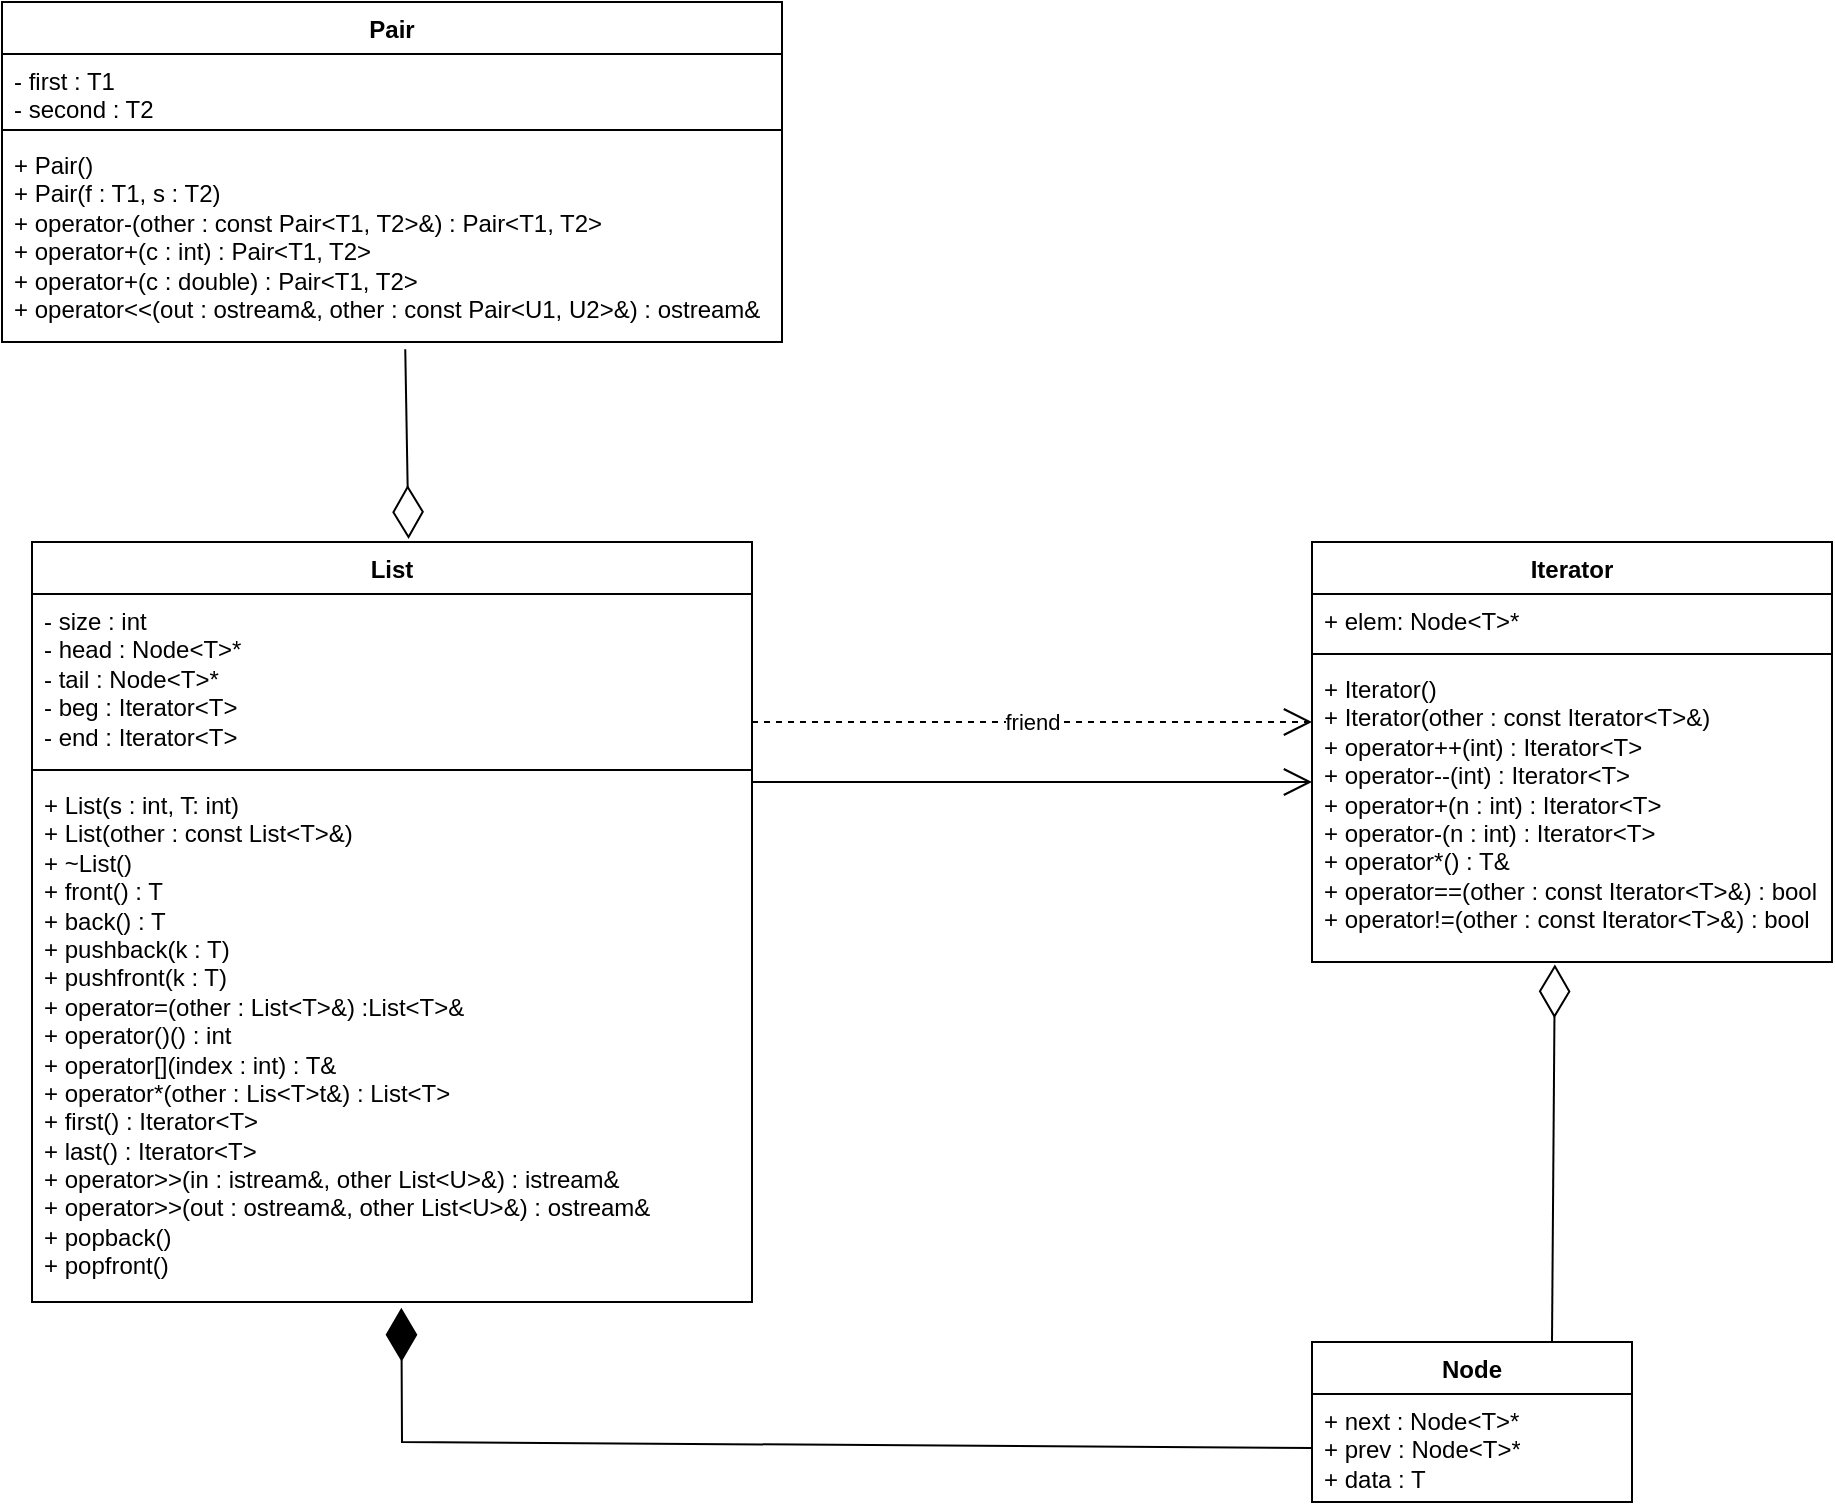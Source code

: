 <mxfile version="26.0.9">
  <diagram name="Страница — 1" id="buv9edVZXMugk5EkSevI">
    <mxGraphModel dx="1493" dy="2032" grid="1" gridSize="10" guides="1" tooltips="1" connect="1" arrows="1" fold="1" page="1" pageScale="1" pageWidth="827" pageHeight="1169" math="0" shadow="0">
      <root>
        <mxCell id="0" />
        <mxCell id="1" parent="0" />
        <mxCell id="ZzArDhUXxDk6sMmnUeqx-1" value="List" style="swimlane;fontStyle=1;align=center;verticalAlign=top;childLayout=stackLayout;horizontal=1;startSize=26;horizontalStack=0;resizeParent=1;resizeParentMax=0;resizeLast=0;collapsible=1;marginBottom=0;whiteSpace=wrap;html=1;" vertex="1" parent="1">
          <mxGeometry x="590" y="210" width="360" height="380" as="geometry" />
        </mxCell>
        <mxCell id="ZzArDhUXxDk6sMmnUeqx-2" value="- size : int&lt;div&gt;- head : Node&amp;lt;T&amp;gt;*&lt;/div&gt;&lt;div&gt;- tail : Node&lt;span style=&quot;background-color: transparent; color: light-dark(rgb(0, 0, 0), rgb(255, 255, 255));&quot;&gt;&amp;lt;T&amp;gt;&lt;/span&gt;&lt;span style=&quot;background-color: transparent; color: light-dark(rgb(0, 0, 0), rgb(255, 255, 255));&quot;&gt;*&lt;/span&gt;&lt;/div&gt;&lt;div&gt;- beg : Iterator&lt;span style=&quot;background-color: transparent; color: light-dark(rgb(0, 0, 0), rgb(255, 255, 255));&quot;&gt;&amp;lt;T&amp;gt;&lt;/span&gt;&lt;/div&gt;&lt;div&gt;- end : Iterator&amp;lt;T&amp;gt;&lt;br&gt;&lt;div&gt;&lt;br&gt;&lt;/div&gt;&lt;/div&gt;" style="text;strokeColor=none;fillColor=none;align=left;verticalAlign=top;spacingLeft=4;spacingRight=4;overflow=hidden;rotatable=0;points=[[0,0.5],[1,0.5]];portConstraint=eastwest;whiteSpace=wrap;html=1;" vertex="1" parent="ZzArDhUXxDk6sMmnUeqx-1">
          <mxGeometry y="26" width="360" height="84" as="geometry" />
        </mxCell>
        <mxCell id="ZzArDhUXxDk6sMmnUeqx-3" value="" style="line;strokeWidth=1;fillColor=none;align=left;verticalAlign=middle;spacingTop=-1;spacingLeft=3;spacingRight=3;rotatable=0;labelPosition=right;points=[];portConstraint=eastwest;strokeColor=inherit;" vertex="1" parent="ZzArDhUXxDk6sMmnUeqx-1">
          <mxGeometry y="110" width="360" height="8" as="geometry" />
        </mxCell>
        <mxCell id="ZzArDhUXxDk6sMmnUeqx-4" value="+ List(s : int, T: int)&lt;div&gt;+ List(other : const List&lt;span style=&quot;background-color: transparent; color: light-dark(rgb(0, 0, 0), rgb(255, 255, 255));&quot;&gt;&amp;lt;T&amp;gt;&lt;/span&gt;&lt;span style=&quot;background-color: transparent; color: light-dark(rgb(0, 0, 0), rgb(255, 255, 255));&quot;&gt;&amp;amp;)&lt;/span&gt;&lt;/div&gt;&lt;div&gt;+ ~List()&lt;/div&gt;&lt;div&gt;+ front() : T&lt;/div&gt;&lt;div&gt;+ back() : T&lt;br&gt;&lt;/div&gt;&lt;div&gt;+ pushback(k : T)&lt;/div&gt;&lt;div&gt;+ pushfront(k : T)&lt;br&gt;&lt;/div&gt;&lt;div&gt;+ operator=(other : List&lt;span style=&quot;background-color: transparent; color: light-dark(rgb(0, 0, 0), rgb(255, 255, 255));&quot;&gt;&amp;lt;T&amp;gt;&lt;/span&gt;&lt;span style=&quot;background-color: transparent; color: light-dark(rgb(0, 0, 0), rgb(255, 255, 255));&quot;&gt;&amp;amp;) :List&lt;/span&gt;&lt;span style=&quot;background-color: transparent; color: light-dark(rgb(0, 0, 0), rgb(255, 255, 255));&quot;&gt;&amp;lt;T&amp;gt;&lt;/span&gt;&lt;span style=&quot;background-color: transparent; color: light-dark(rgb(0, 0, 0), rgb(255, 255, 255));&quot;&gt;&amp;amp;&lt;/span&gt;&lt;/div&gt;&lt;div&gt;+ operator()() : int&lt;/div&gt;&lt;div&gt;+&amp;nbsp;&lt;span style=&quot;background-color: transparent; color: light-dark(rgb(0, 0, 0), rgb(255, 255, 255));&quot;&gt;operator[](index : int) : T&amp;amp;&lt;/span&gt;&lt;/div&gt;&lt;div&gt;+&amp;nbsp;&lt;span style=&quot;color: light-dark(rgb(0, 0, 0), rgb(255, 255, 255)); background-color: transparent;&quot;&gt;operator*(&lt;/span&gt;other : Lis&lt;span style=&quot;background-color: transparent; color: light-dark(rgb(0, 0, 0), rgb(255, 255, 255));&quot;&gt;&amp;lt;T&amp;gt;&lt;/span&gt;&lt;span style=&quot;background-color: transparent; color: light-dark(rgb(0, 0, 0), rgb(255, 255, 255));&quot;&gt;t&amp;amp;&lt;/span&gt;&lt;span style=&quot;background-color: transparent; color: light-dark(rgb(0, 0, 0), rgb(255, 255, 255));&quot;&gt;) : List&lt;/span&gt;&lt;span style=&quot;background-color: transparent; color: light-dark(rgb(0, 0, 0), rgb(255, 255, 255));&quot;&gt;&amp;lt;T&amp;gt;&lt;/span&gt;&lt;/div&gt;&lt;div&gt;&lt;span style=&quot;color: light-dark(rgb(0, 0, 0), rgb(255, 255, 255)); background-color: transparent;&quot;&gt;+ first() : Iterator&lt;/span&gt;&lt;span style=&quot;background-color: transparent; color: light-dark(rgb(0, 0, 0), rgb(255, 255, 255));&quot;&gt;&amp;lt;T&amp;gt;&lt;/span&gt;&lt;/div&gt;&lt;div&gt;+ last() : Iterator&lt;span style=&quot;background-color: transparent; color: light-dark(rgb(0, 0, 0), rgb(255, 255, 255));&quot;&gt;&amp;lt;T&amp;gt;&lt;/span&gt;&lt;span style=&quot;color: light-dark(rgb(0, 0, 0), rgb(255, 255, 255)); background-color: transparent;&quot;&gt;&lt;br&gt;&lt;/span&gt;&lt;/div&gt;&lt;div&gt;+ operator&amp;gt;&amp;gt;(in :&amp;nbsp;istream&amp;amp;,&amp;nbsp;other&amp;nbsp;List&lt;span style=&quot;background-color: transparent; color: light-dark(rgb(0, 0, 0), rgb(255, 255, 255));&quot;&gt;&amp;lt;U&amp;gt;&lt;/span&gt;&lt;span style=&quot;background-color: transparent; color: light-dark(rgb(0, 0, 0), rgb(255, 255, 255));&quot;&gt;&amp;amp;) :&amp;nbsp;istream&amp;amp;&lt;/span&gt;&lt;/div&gt;&lt;div&gt;+ operator&amp;gt;&amp;gt;(out :&amp;nbsp;ostream&amp;amp;,&amp;nbsp;other&amp;nbsp;List&lt;span style=&quot;background-color: transparent; color: light-dark(rgb(0, 0, 0), rgb(255, 255, 255));&quot;&gt;&amp;lt;U&amp;gt;&lt;/span&gt;&lt;span style=&quot;background-color: transparent; color: light-dark(rgb(0, 0, 0), rgb(255, 255, 255));&quot;&gt;&amp;amp;) :&amp;nbsp;ostream&amp;amp;&lt;/span&gt;&lt;/div&gt;&lt;div&gt;+ popback()&lt;/div&gt;&lt;div&gt;+ popfront()&lt;/div&gt;&lt;div&gt;&lt;br&gt;&lt;/div&gt;&lt;div&gt;&lt;span style=&quot;background-color: transparent; color: light-dark(rgb(0, 0, 0), rgb(255, 255, 255));&quot;&gt;&lt;br&gt;&lt;/span&gt;&lt;/div&gt;&lt;div&gt;&lt;br&gt;&lt;/div&gt;&lt;div&gt;&lt;br&gt;&lt;/div&gt;&lt;div&gt;&lt;br&gt;&lt;/div&gt;&lt;div&gt;&lt;br&gt;&lt;/div&gt;" style="text;strokeColor=none;fillColor=none;align=left;verticalAlign=top;spacingLeft=4;spacingRight=4;overflow=hidden;rotatable=0;points=[[0,0.5],[1,0.5]];portConstraint=eastwest;whiteSpace=wrap;html=1;" vertex="1" parent="ZzArDhUXxDk6sMmnUeqx-1">
          <mxGeometry y="118" width="360" height="262" as="geometry" />
        </mxCell>
        <mxCell id="ZzArDhUXxDk6sMmnUeqx-5" value="Iterator" style="swimlane;fontStyle=1;align=center;verticalAlign=top;childLayout=stackLayout;horizontal=1;startSize=26;horizontalStack=0;resizeParent=1;resizeParentMax=0;resizeLast=0;collapsible=1;marginBottom=0;whiteSpace=wrap;html=1;" vertex="1" parent="1">
          <mxGeometry x="1230" y="210" width="260" height="210" as="geometry" />
        </mxCell>
        <mxCell id="ZzArDhUXxDk6sMmnUeqx-6" value="+ elem: Node&amp;lt;T&amp;gt;*" style="text;strokeColor=none;fillColor=none;align=left;verticalAlign=top;spacingLeft=4;spacingRight=4;overflow=hidden;rotatable=0;points=[[0,0.5],[1,0.5]];portConstraint=eastwest;whiteSpace=wrap;html=1;" vertex="1" parent="ZzArDhUXxDk6sMmnUeqx-5">
          <mxGeometry y="26" width="260" height="26" as="geometry" />
        </mxCell>
        <mxCell id="ZzArDhUXxDk6sMmnUeqx-7" value="" style="line;strokeWidth=1;fillColor=none;align=left;verticalAlign=middle;spacingTop=-1;spacingLeft=3;spacingRight=3;rotatable=0;labelPosition=right;points=[];portConstraint=eastwest;strokeColor=inherit;" vertex="1" parent="ZzArDhUXxDk6sMmnUeqx-5">
          <mxGeometry y="52" width="260" height="8" as="geometry" />
        </mxCell>
        <mxCell id="ZzArDhUXxDk6sMmnUeqx-8" value="+ Iterator()&lt;div&gt;&lt;div&gt;+ Iterator(other : const Iterator&lt;span style=&quot;background-color: transparent; color: light-dark(rgb(0, 0, 0), rgb(255, 255, 255));&quot;&gt;&amp;lt;T&amp;gt;&lt;/span&gt;&lt;span style=&quot;background-color: transparent; color: light-dark(rgb(0, 0, 0), rgb(255, 255, 255));&quot;&gt;&amp;amp;)&lt;/span&gt;&lt;/div&gt;&lt;div&gt;&lt;div&gt;&lt;div&gt;+ operator++(int) : Iterator&lt;span style=&quot;background-color: transparent; color: light-dark(rgb(0, 0, 0), rgb(255, 255, 255));&quot;&gt;&amp;lt;T&amp;gt;&lt;/span&gt;&lt;/div&gt;&lt;/div&gt;&lt;/div&gt;&lt;/div&gt;&lt;div&gt;&lt;div&gt;+ operator--(int) : Iterator&lt;span style=&quot;background-color: transparent; color: light-dark(rgb(0, 0, 0), rgb(255, 255, 255));&quot;&gt;&amp;lt;T&amp;gt;&lt;/span&gt;&lt;/div&gt;&lt;div&gt;&lt;div&gt;+ operator+(n : int) : Iterator&lt;span style=&quot;background-color: transparent; color: light-dark(rgb(0, 0, 0), rgb(255, 255, 255));&quot;&gt;&amp;lt;T&amp;gt;&lt;/span&gt;&lt;/div&gt;&lt;div&gt;&lt;div&gt;+ operator-(n : int) : Iterator&lt;span style=&quot;background-color: transparent; color: light-dark(rgb(0, 0, 0), rgb(255, 255, 255));&quot;&gt;&amp;lt;T&amp;gt;&lt;/span&gt;&lt;/div&gt;&lt;div&gt;+ operator*() : T&amp;amp;&lt;/div&gt;&lt;div&gt;+ operator==(&lt;span style=&quot;background-color: transparent; color: light-dark(rgb(0, 0, 0), rgb(255, 255, 255));&quot;&gt;other : const Iterator&lt;/span&gt;&lt;span style=&quot;background-color: transparent; color: light-dark(rgb(0, 0, 0), rgb(255, 255, 255));&quot;&gt;&amp;lt;T&amp;gt;&lt;/span&gt;&lt;span style=&quot;background-color: transparent; color: light-dark(rgb(0, 0, 0), rgb(255, 255, 255));&quot;&gt;&amp;amp;) : bool&lt;/span&gt;&lt;/div&gt;&lt;div&gt;+ operator!=(&lt;span style=&quot;color: light-dark(rgb(0, 0, 0), rgb(255, 255, 255)); background-color: transparent;&quot;&gt;other : const Iterator&lt;/span&gt;&lt;span style=&quot;background-color: transparent; color: light-dark(rgb(0, 0, 0), rgb(255, 255, 255));&quot;&gt;&amp;lt;T&amp;gt;&lt;/span&gt;&lt;span style=&quot;background-color: transparent; color: light-dark(rgb(0, 0, 0), rgb(255, 255, 255));&quot;&gt;&amp;amp;) : bool&lt;/span&gt;&lt;/div&gt;&lt;div&gt;&lt;span style=&quot;background-color: transparent; color: light-dark(rgb(0, 0, 0), rgb(255, 255, 255));&quot;&gt;&lt;br&gt;&lt;/span&gt;&lt;/div&gt;&lt;div&gt;&lt;br&gt;&lt;/div&gt;&lt;/div&gt;&lt;div&gt;&lt;br&gt;&lt;/div&gt;&lt;/div&gt;&lt;div&gt;&lt;br&gt;&lt;/div&gt;&lt;/div&gt;&lt;div&gt;&lt;br&gt;&lt;/div&gt;" style="text;strokeColor=none;fillColor=none;align=left;verticalAlign=top;spacingLeft=4;spacingRight=4;overflow=hidden;rotatable=0;points=[[0,0.5],[1,0.5]];portConstraint=eastwest;whiteSpace=wrap;html=1;" vertex="1" parent="ZzArDhUXxDk6sMmnUeqx-5">
          <mxGeometry y="60" width="260" height="150" as="geometry" />
        </mxCell>
        <mxCell id="ZzArDhUXxDk6sMmnUeqx-9" value="Node" style="swimlane;fontStyle=1;align=center;verticalAlign=top;childLayout=stackLayout;horizontal=1;startSize=26;horizontalStack=0;resizeParent=1;resizeParentMax=0;resizeLast=0;collapsible=1;marginBottom=0;whiteSpace=wrap;html=1;" vertex="1" parent="1">
          <mxGeometry x="1230" y="610" width="160" height="80" as="geometry" />
        </mxCell>
        <mxCell id="ZzArDhUXxDk6sMmnUeqx-10" value="+ next : Node&amp;lt;T&amp;gt;*&lt;div&gt;+ prev : Node&lt;span style=&quot;background-color: transparent; color: light-dark(rgb(0, 0, 0), rgb(255, 255, 255));&quot;&gt;&amp;lt;T&amp;gt;&lt;/span&gt;&lt;span style=&quot;background-color: transparent; color: light-dark(rgb(0, 0, 0), rgb(255, 255, 255));&quot;&gt;*&lt;/span&gt;&lt;/div&gt;&lt;div&gt;+ data : T&lt;/div&gt;" style="text;strokeColor=none;fillColor=none;align=left;verticalAlign=top;spacingLeft=4;spacingRight=4;overflow=hidden;rotatable=0;points=[[0,0.5],[1,0.5]];portConstraint=eastwest;whiteSpace=wrap;html=1;" vertex="1" parent="ZzArDhUXxDk6sMmnUeqx-9">
          <mxGeometry y="26" width="160" height="54" as="geometry" />
        </mxCell>
        <mxCell id="ZzArDhUXxDk6sMmnUeqx-11" value="" style="endArrow=diamondThin;endFill=1;endSize=24;html=1;rounded=0;exitX=0;exitY=0.5;exitDx=0;exitDy=0;entryX=0.513;entryY=1.011;entryDx=0;entryDy=0;entryPerimeter=0;" edge="1" parent="1" source="ZzArDhUXxDk6sMmnUeqx-10" target="ZzArDhUXxDk6sMmnUeqx-4">
          <mxGeometry width="160" relative="1" as="geometry">
            <mxPoint x="630" y="620" as="sourcePoint" />
            <mxPoint x="790" y="620" as="targetPoint" />
            <Array as="points">
              <mxPoint x="775" y="660" />
            </Array>
          </mxGeometry>
        </mxCell>
        <mxCell id="ZzArDhUXxDk6sMmnUeqx-12" value="" style="endArrow=diamondThin;endFill=0;endSize=24;html=1;rounded=0;entryX=0.467;entryY=1.008;entryDx=0;entryDy=0;entryPerimeter=0;exitX=0.75;exitY=0;exitDx=0;exitDy=0;" edge="1" parent="1" source="ZzArDhUXxDk6sMmnUeqx-9" target="ZzArDhUXxDk6sMmnUeqx-8">
          <mxGeometry width="160" relative="1" as="geometry">
            <mxPoint x="1200" y="460" as="sourcePoint" />
            <mxPoint x="1360" y="460" as="targetPoint" />
          </mxGeometry>
        </mxCell>
        <mxCell id="ZzArDhUXxDk6sMmnUeqx-13" value="friend" style="endArrow=open;endSize=12;dashed=1;html=1;rounded=0;" edge="1" parent="1">
          <mxGeometry x="-0.002" width="160" relative="1" as="geometry">
            <mxPoint x="950" y="300" as="sourcePoint" />
            <mxPoint x="1230" y="300" as="targetPoint" />
            <mxPoint as="offset" />
          </mxGeometry>
        </mxCell>
        <mxCell id="ZzArDhUXxDk6sMmnUeqx-14" value="" style="endArrow=open;endFill=1;endSize=12;html=1;rounded=0;entryX=0;entryY=0.4;entryDx=0;entryDy=0;entryPerimeter=0;" edge="1" parent="1" target="ZzArDhUXxDk6sMmnUeqx-8">
          <mxGeometry width="160" relative="1" as="geometry">
            <mxPoint x="950" y="330" as="sourcePoint" />
            <mxPoint x="1110" y="330" as="targetPoint" />
          </mxGeometry>
        </mxCell>
        <mxCell id="ZzArDhUXxDk6sMmnUeqx-15" value="Pair" style="swimlane;fontStyle=1;align=center;verticalAlign=top;childLayout=stackLayout;horizontal=1;startSize=26;horizontalStack=0;resizeParent=1;resizeParentMax=0;resizeLast=0;collapsible=1;marginBottom=0;whiteSpace=wrap;html=1;" vertex="1" parent="1">
          <mxGeometry x="575" y="-60" width="390" height="170" as="geometry" />
        </mxCell>
        <mxCell id="ZzArDhUXxDk6sMmnUeqx-16" value="- first : T1&lt;div&gt;- second : T2&lt;br&gt;&lt;div&gt;&lt;br&gt;&lt;/div&gt;&lt;/div&gt;" style="text;strokeColor=none;fillColor=none;align=left;verticalAlign=top;spacingLeft=4;spacingRight=4;overflow=hidden;rotatable=0;points=[[0,0.5],[1,0.5]];portConstraint=eastwest;whiteSpace=wrap;html=1;" vertex="1" parent="ZzArDhUXxDk6sMmnUeqx-15">
          <mxGeometry y="26" width="390" height="34" as="geometry" />
        </mxCell>
        <mxCell id="ZzArDhUXxDk6sMmnUeqx-17" value="" style="line;strokeWidth=1;fillColor=none;align=left;verticalAlign=middle;spacingTop=-1;spacingLeft=3;spacingRight=3;rotatable=0;labelPosition=right;points=[];portConstraint=eastwest;strokeColor=inherit;" vertex="1" parent="ZzArDhUXxDk6sMmnUeqx-15">
          <mxGeometry y="60" width="390" height="8" as="geometry" />
        </mxCell>
        <mxCell id="ZzArDhUXxDk6sMmnUeqx-18" value="+ Pair()&lt;div&gt;&lt;div&gt;+ Pair(f : T1, s : T2)&lt;/div&gt;&lt;div&gt;&lt;div&gt;&lt;div&gt;+ operator-(other : const Pair&amp;lt;T1, T2&amp;gt;&amp;amp;) :&amp;nbsp;&lt;span style=&quot;background-color: transparent;&quot;&gt;Pair&amp;lt;T1, T2&amp;gt;&lt;/span&gt;&lt;/div&gt;&lt;/div&gt;&lt;/div&gt;&lt;/div&gt;&lt;div&gt;&lt;div&gt;&lt;div&gt;+ operator+(c : int) :&amp;nbsp;&lt;span style=&quot;background-color: transparent;&quot;&gt;Pair&amp;lt;T1, T2&amp;gt;&lt;/span&gt;&lt;/div&gt;&lt;div&gt;&lt;/div&gt;&lt;/div&gt;&lt;div&gt;&lt;div&gt;+ operator+(c : double) :&amp;nbsp;&lt;span style=&quot;background-color: transparent;&quot;&gt;Pair&amp;lt;T1, T2&amp;gt;&lt;/span&gt;&lt;br&gt;&lt;/div&gt;&lt;div&gt;&lt;div&gt;+ operator&amp;lt;&amp;lt;(out : ostream&amp;amp;, other : const Pair&amp;lt;U1, U2&amp;gt;&amp;amp;) :&amp;nbsp;&lt;span style=&quot;background-color: transparent;&quot;&gt;ostream&amp;amp;&lt;/span&gt;&lt;/div&gt;&lt;div&gt;&lt;br&gt;&lt;/div&gt;&lt;/div&gt;&lt;div&gt;&lt;br&gt;&lt;/div&gt;&lt;/div&gt;&lt;div&gt;&lt;br&gt;&lt;/div&gt;&lt;/div&gt;&lt;div&gt;&lt;br&gt;&lt;/div&gt;" style="text;strokeColor=none;fillColor=none;align=left;verticalAlign=top;spacingLeft=4;spacingRight=4;overflow=hidden;rotatable=0;points=[[0,0.5],[1,0.5]];portConstraint=eastwest;whiteSpace=wrap;html=1;" vertex="1" parent="ZzArDhUXxDk6sMmnUeqx-15">
          <mxGeometry y="68" width="390" height="102" as="geometry" />
        </mxCell>
        <mxCell id="ZzArDhUXxDk6sMmnUeqx-19" value="" style="endArrow=diamondThin;endFill=0;endSize=24;html=1;rounded=0;entryX=0.523;entryY=-0.004;entryDx=0;entryDy=0;entryPerimeter=0;exitX=0.517;exitY=1.036;exitDx=0;exitDy=0;exitPerimeter=0;" edge="1" parent="1" source="ZzArDhUXxDk6sMmnUeqx-18" target="ZzArDhUXxDk6sMmnUeqx-1">
          <mxGeometry width="160" relative="1" as="geometry">
            <mxPoint x="660" y="140" as="sourcePoint" />
            <mxPoint x="820" y="140" as="targetPoint" />
          </mxGeometry>
        </mxCell>
      </root>
    </mxGraphModel>
  </diagram>
</mxfile>
